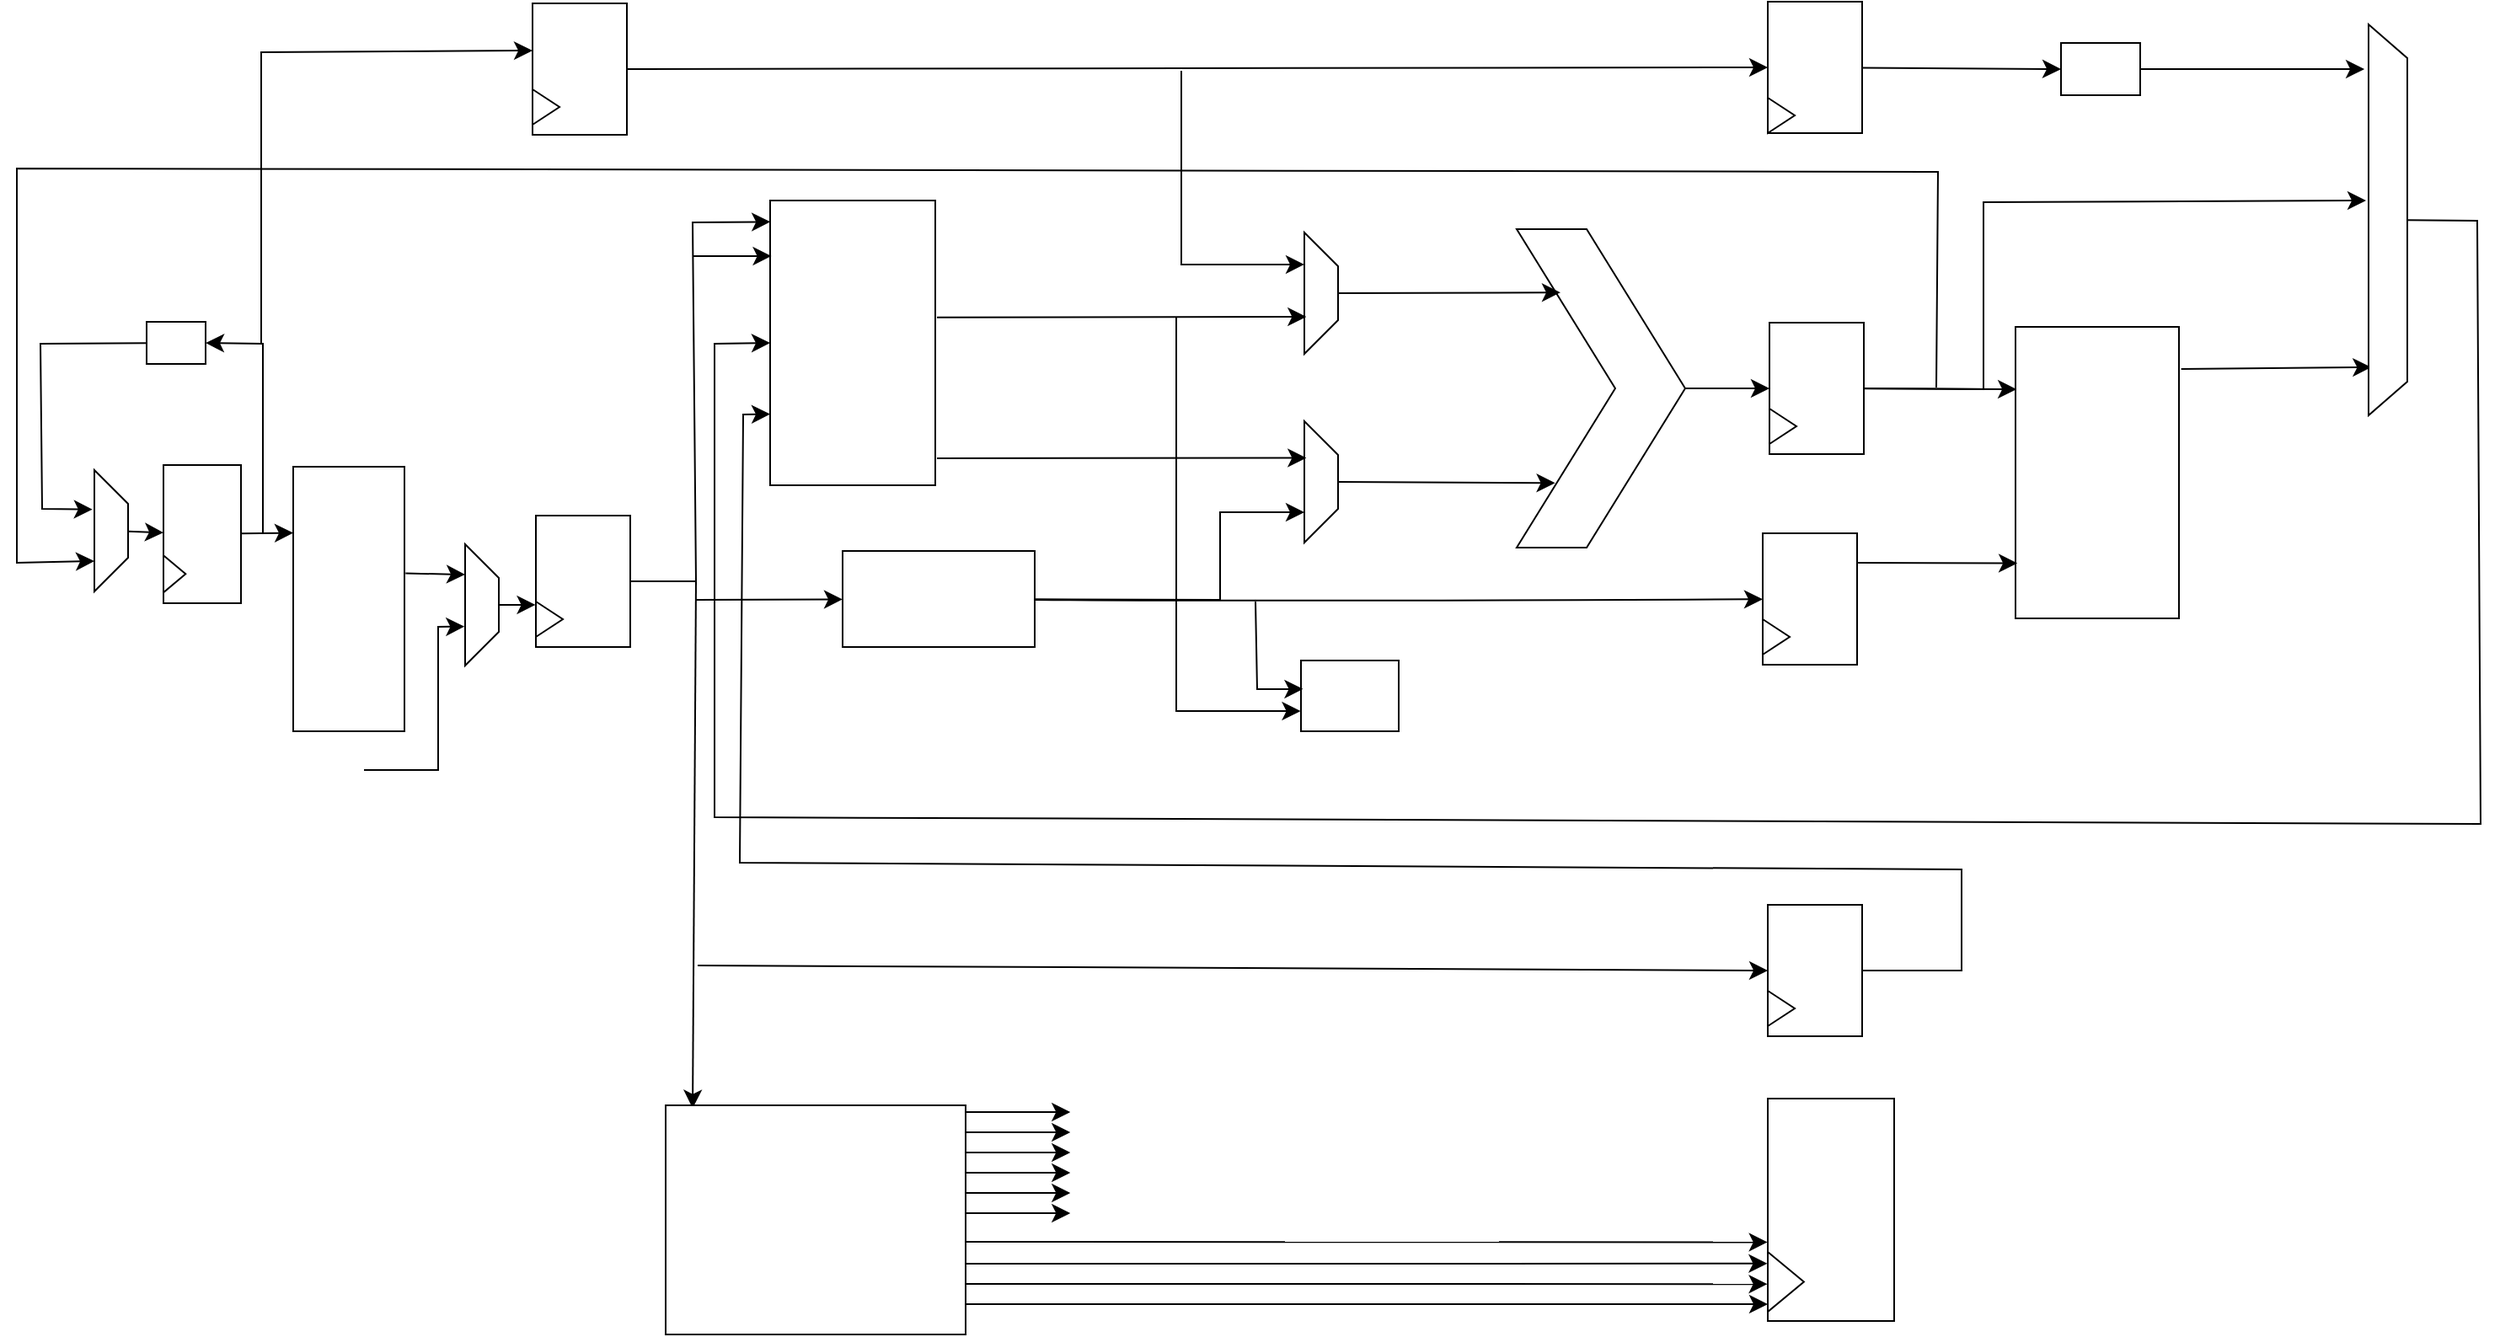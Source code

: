 <mxfile version="26.0.16">
  <diagram name="Page-1" id="RmVLblM2S5mu6TlCKGeN">
    <mxGraphModel dx="1560" dy="893" grid="0" gridSize="10" guides="1" tooltips="1" connect="1" arrows="1" fold="1" page="0" pageScale="1" pageWidth="850" pageHeight="1100" math="0" shadow="0">
      <root>
        <mxCell id="0" />
        <mxCell id="1" parent="0" />
        <mxCell id="d8O3bmcDUkVZxXgSkSSW-21" value="" style="group" vertex="1" connectable="0" parent="1">
          <mxGeometry x="114" y="339" width="46" height="82" as="geometry" />
        </mxCell>
        <mxCell id="d8O3bmcDUkVZxXgSkSSW-19" value="" style="rounded=0;whiteSpace=wrap;html=1;" vertex="1" parent="d8O3bmcDUkVZxXgSkSSW-21">
          <mxGeometry width="46" height="82" as="geometry" />
        </mxCell>
        <mxCell id="d8O3bmcDUkVZxXgSkSSW-20" value="" style="triangle;whiteSpace=wrap;html=1;" vertex="1" parent="d8O3bmcDUkVZxXgSkSSW-21">
          <mxGeometry y="53.615" width="13.143" height="22.077" as="geometry" />
        </mxCell>
        <mxCell id="d8O3bmcDUkVZxXgSkSSW-39" value="" style="edgeStyle=none;curved=1;rounded=0;orthogonalLoop=1;jettySize=auto;html=1;fontSize=12;startSize=8;endSize=8;" edge="1" parent="1" source="d8O3bmcDUkVZxXgSkSSW-33" target="d8O3bmcDUkVZxXgSkSSW-19">
          <mxGeometry relative="1" as="geometry" />
        </mxCell>
        <mxCell id="d8O3bmcDUkVZxXgSkSSW-33" value="" style="shape=trapezoid;perimeter=trapezoidPerimeter;whiteSpace=wrap;html=1;fixedSize=1;rotation=90;container=0;" vertex="1" parent="1">
          <mxGeometry x="47" y="368" width="72" height="20" as="geometry" />
        </mxCell>
        <mxCell id="d8O3bmcDUkVZxXgSkSSW-42" value="" style="rounded=0;whiteSpace=wrap;html=1;" vertex="1" parent="1">
          <mxGeometry x="104" y="254" width="35" height="25" as="geometry" />
        </mxCell>
        <mxCell id="d8O3bmcDUkVZxXgSkSSW-75" style="edgeStyle=none;curved=1;rounded=0;orthogonalLoop=1;jettySize=auto;html=1;entryX=0.25;entryY=1;entryDx=0;entryDy=0;fontSize=12;startSize=8;endSize=8;exitX=1.01;exitY=0.403;exitDx=0;exitDy=0;exitPerimeter=0;" edge="1" parent="1" source="d8O3bmcDUkVZxXgSkSSW-46" target="d8O3bmcDUkVZxXgSkSSW-73">
          <mxGeometry relative="1" as="geometry" />
        </mxCell>
        <mxCell id="d8O3bmcDUkVZxXgSkSSW-46" value="" style="rounded=0;whiteSpace=wrap;html=1;" vertex="1" parent="1">
          <mxGeometry x="191" y="340" width="66" height="157" as="geometry" />
        </mxCell>
        <mxCell id="d8O3bmcDUkVZxXgSkSSW-48" style="edgeStyle=none;curved=1;rounded=0;orthogonalLoop=1;jettySize=auto;html=1;entryX=0;entryY=0.25;entryDx=0;entryDy=0;fontSize=12;startSize=8;endSize=8;" edge="1" parent="1" source="d8O3bmcDUkVZxXgSkSSW-19" target="d8O3bmcDUkVZxXgSkSSW-46">
          <mxGeometry relative="1" as="geometry" />
        </mxCell>
        <mxCell id="d8O3bmcDUkVZxXgSkSSW-49" value="" style="rounded=0;whiteSpace=wrap;html=1;" vertex="1" parent="1">
          <mxGeometry x="474" y="182" width="98" height="169" as="geometry" />
        </mxCell>
        <mxCell id="d8O3bmcDUkVZxXgSkSSW-52" value="" style="endArrow=classic;html=1;rounded=0;fontSize=12;startSize=8;endSize=8;curved=0;entryX=0.008;entryY=0.195;entryDx=0;entryDy=0;entryPerimeter=0;" edge="1" parent="1" target="d8O3bmcDUkVZxXgSkSSW-49">
          <mxGeometry width="50" height="50" relative="1" as="geometry">
            <mxPoint x="428" y="215" as="sourcePoint" />
            <mxPoint x="435" y="220" as="targetPoint" />
            <Array as="points" />
          </mxGeometry>
        </mxCell>
        <mxCell id="d8O3bmcDUkVZxXgSkSSW-68" style="edgeStyle=none;curved=0;rounded=0;orthogonalLoop=1;jettySize=auto;html=1;fontSize=12;startSize=8;endSize=8;entryX=0.75;entryY=1;entryDx=0;entryDy=0;" edge="1" parent="1" source="d8O3bmcDUkVZxXgSkSSW-53" target="d8O3bmcDUkVZxXgSkSSW-66">
          <mxGeometry relative="1" as="geometry">
            <mxPoint x="787" y="368" as="targetPoint" />
            <Array as="points">
              <mxPoint x="741" y="419" />
              <mxPoint x="741" y="367" />
            </Array>
          </mxGeometry>
        </mxCell>
        <mxCell id="d8O3bmcDUkVZxXgSkSSW-140" style="edgeStyle=none;curved=1;rounded=0;orthogonalLoop=1;jettySize=auto;html=1;fontSize=12;startSize=8;endSize=8;" edge="1" parent="1" source="d8O3bmcDUkVZxXgSkSSW-53" target="d8O3bmcDUkVZxXgSkSSW-141">
          <mxGeometry relative="1" as="geometry">
            <mxPoint x="1036" y="420" as="targetPoint" />
            <Array as="points">
              <mxPoint x="760" y="420" />
            </Array>
          </mxGeometry>
        </mxCell>
        <mxCell id="d8O3bmcDUkVZxXgSkSSW-53" value="" style="rounded=0;whiteSpace=wrap;html=1;" vertex="1" parent="1">
          <mxGeometry x="517" y="390" width="114" height="57" as="geometry" />
        </mxCell>
        <mxCell id="d8O3bmcDUkVZxXgSkSSW-54" value="" style="endArrow=classic;html=1;rounded=0;fontSize=12;startSize=8;endSize=8;curved=1;entryX=0.09;entryY=0.013;entryDx=0;entryDy=0;entryPerimeter=0;" edge="1" parent="1" target="d8O3bmcDUkVZxXgSkSSW-63">
          <mxGeometry width="50" height="50" relative="1" as="geometry">
            <mxPoint x="430" y="408" as="sourcePoint" />
            <mxPoint x="427" y="557" as="targetPoint" />
          </mxGeometry>
        </mxCell>
        <mxCell id="d8O3bmcDUkVZxXgSkSSW-58" value="" style="group" vertex="1" connectable="0" parent="1">
          <mxGeometry x="335" y="369" width="56" height="78" as="geometry" />
        </mxCell>
        <mxCell id="d8O3bmcDUkVZxXgSkSSW-59" value="" style="rounded=0;whiteSpace=wrap;html=1;" vertex="1" parent="d8O3bmcDUkVZxXgSkSSW-58">
          <mxGeometry width="56" height="78" as="geometry" />
        </mxCell>
        <mxCell id="d8O3bmcDUkVZxXgSkSSW-60" value="" style="triangle;whiteSpace=wrap;html=1;" vertex="1" parent="d8O3bmcDUkVZxXgSkSSW-58">
          <mxGeometry y="51" width="16" height="21" as="geometry" />
        </mxCell>
        <mxCell id="d8O3bmcDUkVZxXgSkSSW-62" style="edgeStyle=none;curved=0;rounded=0;orthogonalLoop=1;jettySize=auto;html=1;entryX=0.001;entryY=0.075;entryDx=0;entryDy=0;entryPerimeter=0;fontSize=12;startSize=8;endSize=8;" edge="1" parent="1" source="d8O3bmcDUkVZxXgSkSSW-59" target="d8O3bmcDUkVZxXgSkSSW-49">
          <mxGeometry relative="1" as="geometry">
            <Array as="points">
              <mxPoint x="430" y="408" />
              <mxPoint x="428" y="195" />
            </Array>
          </mxGeometry>
        </mxCell>
        <mxCell id="d8O3bmcDUkVZxXgSkSSW-107" style="edgeStyle=none;curved=1;rounded=0;orthogonalLoop=1;jettySize=auto;html=1;fontSize=12;startSize=8;endSize=8;" edge="1" parent="1">
          <mxGeometry relative="1" as="geometry">
            <mxPoint x="1065.997" y="837.0" as="targetPoint" />
            <mxPoint x="589.28" y="837.0" as="sourcePoint" />
          </mxGeometry>
        </mxCell>
        <mxCell id="d8O3bmcDUkVZxXgSkSSW-112" style="edgeStyle=none;curved=1;rounded=0;orthogonalLoop=1;jettySize=auto;html=1;fontSize=12;startSize=8;endSize=8;" edge="1" parent="1">
          <mxGeometry relative="1" as="geometry">
            <mxPoint x="652.128" y="771" as="targetPoint" />
            <mxPoint x="590" y="771" as="sourcePoint" />
          </mxGeometry>
        </mxCell>
        <mxCell id="d8O3bmcDUkVZxXgSkSSW-63" value="" style="rounded=0;whiteSpace=wrap;html=1;" vertex="1" parent="1">
          <mxGeometry x="412" y="719" width="178" height="136" as="geometry" />
        </mxCell>
        <mxCell id="d8O3bmcDUkVZxXgSkSSW-64" value="" style="endArrow=classic;html=1;rounded=0;fontSize=12;startSize=8;endSize=8;curved=1;" edge="1" parent="1" target="d8O3bmcDUkVZxXgSkSSW-53">
          <mxGeometry width="50" height="50" relative="1" as="geometry">
            <mxPoint x="430" y="419" as="sourcePoint" />
            <mxPoint x="514" y="407" as="targetPoint" />
          </mxGeometry>
        </mxCell>
        <mxCell id="d8O3bmcDUkVZxXgSkSSW-65" value="" style="shape=trapezoid;perimeter=trapezoidPerimeter;whiteSpace=wrap;html=1;fixedSize=1;rotation=90;container=0;" vertex="1" parent="1">
          <mxGeometry x="765" y="227" width="72" height="20" as="geometry" />
        </mxCell>
        <mxCell id="d8O3bmcDUkVZxXgSkSSW-66" value="" style="shape=trapezoid;perimeter=trapezoidPerimeter;whiteSpace=wrap;html=1;fixedSize=1;rotation=90;container=0;" vertex="1" parent="1">
          <mxGeometry x="765" y="339" width="72" height="20" as="geometry" />
        </mxCell>
        <mxCell id="d8O3bmcDUkVZxXgSkSSW-69" style="edgeStyle=none;curved=1;rounded=0;orthogonalLoop=1;jettySize=auto;html=1;entryX=0.302;entryY=0.942;entryDx=0;entryDy=0;entryPerimeter=0;fontSize=12;startSize=8;endSize=8;" edge="1" parent="1" target="d8O3bmcDUkVZxXgSkSSW-66">
          <mxGeometry relative="1" as="geometry">
            <mxPoint x="573" y="335" as="sourcePoint" />
          </mxGeometry>
        </mxCell>
        <mxCell id="d8O3bmcDUkVZxXgSkSSW-70" style="edgeStyle=none;curved=1;rounded=0;orthogonalLoop=1;jettySize=auto;html=1;entryX=0.815;entryY=0.942;entryDx=0;entryDy=0;entryPerimeter=0;fontSize=12;startSize=8;endSize=8;" edge="1" parent="1">
          <mxGeometry relative="1" as="geometry">
            <mxPoint x="573" y="251.32" as="sourcePoint" />
            <mxPoint x="792.16" y="251.0" as="targetPoint" />
          </mxGeometry>
        </mxCell>
        <mxCell id="d8O3bmcDUkVZxXgSkSSW-71" style="edgeStyle=none;curved=0;rounded=0;orthogonalLoop=1;jettySize=auto;html=1;entryX=0.324;entryY=1.056;entryDx=0;entryDy=0;entryPerimeter=0;fontSize=12;startSize=8;endSize=8;" edge="1" parent="1" source="d8O3bmcDUkVZxXgSkSSW-42" target="d8O3bmcDUkVZxXgSkSSW-33">
          <mxGeometry relative="1" as="geometry">
            <Array as="points">
              <mxPoint x="41" y="267" />
              <mxPoint x="42" y="365" />
            </Array>
          </mxGeometry>
        </mxCell>
        <mxCell id="d8O3bmcDUkVZxXgSkSSW-72" value="" style="endArrow=classic;html=1;rounded=0;fontSize=12;startSize=8;endSize=8;curved=0;entryX=1;entryY=0.5;entryDx=0;entryDy=0;" edge="1" parent="1" target="d8O3bmcDUkVZxXgSkSSW-42">
          <mxGeometry width="50" height="50" relative="1" as="geometry">
            <mxPoint x="173" y="379" as="sourcePoint" />
            <mxPoint x="176" y="273" as="targetPoint" />
            <Array as="points">
              <mxPoint x="173" y="267" />
            </Array>
          </mxGeometry>
        </mxCell>
        <mxCell id="d8O3bmcDUkVZxXgSkSSW-73" value="" style="shape=trapezoid;perimeter=trapezoidPerimeter;whiteSpace=wrap;html=1;fixedSize=1;rotation=90;container=0;" vertex="1" parent="1">
          <mxGeometry x="267" y="412" width="72" height="20" as="geometry" />
        </mxCell>
        <mxCell id="d8O3bmcDUkVZxXgSkSSW-74" style="edgeStyle=none;curved=1;rounded=0;orthogonalLoop=1;jettySize=auto;html=1;entryX=-0.004;entryY=0.679;entryDx=0;entryDy=0;entryPerimeter=0;fontSize=12;startSize=8;endSize=8;" edge="1" parent="1" source="d8O3bmcDUkVZxXgSkSSW-73" target="d8O3bmcDUkVZxXgSkSSW-59">
          <mxGeometry relative="1" as="geometry" />
        </mxCell>
        <mxCell id="d8O3bmcDUkVZxXgSkSSW-76" value="" style="endArrow=classic;html=1;rounded=0;fontSize=12;startSize=8;endSize=8;curved=0;entryX=0.678;entryY=1.017;entryDx=0;entryDy=0;entryPerimeter=0;" edge="1" parent="1" target="d8O3bmcDUkVZxXgSkSSW-73">
          <mxGeometry width="50" height="50" relative="1" as="geometry">
            <mxPoint x="233" y="520" as="sourcePoint" />
            <mxPoint x="281" y="497" as="targetPoint" />
            <Array as="points">
              <mxPoint x="277" y="520" />
              <mxPoint x="277" y="435" />
            </Array>
          </mxGeometry>
        </mxCell>
        <mxCell id="d8O3bmcDUkVZxXgSkSSW-77" value="" style="group" vertex="1" connectable="0" parent="1">
          <mxGeometry x="333" y="65" width="56" height="78" as="geometry" />
        </mxCell>
        <mxCell id="d8O3bmcDUkVZxXgSkSSW-78" value="" style="rounded=0;whiteSpace=wrap;html=1;" vertex="1" parent="d8O3bmcDUkVZxXgSkSSW-77">
          <mxGeometry width="56" height="78" as="geometry" />
        </mxCell>
        <mxCell id="d8O3bmcDUkVZxXgSkSSW-79" value="" style="triangle;whiteSpace=wrap;html=1;" vertex="1" parent="d8O3bmcDUkVZxXgSkSSW-77">
          <mxGeometry y="51" width="16" height="21" as="geometry" />
        </mxCell>
        <mxCell id="d8O3bmcDUkVZxXgSkSSW-80" value="" style="endArrow=classic;html=1;rounded=0;fontSize=12;startSize=8;endSize=8;curved=0;entryX=0;entryY=0.372;entryDx=0;entryDy=0;entryPerimeter=0;" edge="1" parent="1">
          <mxGeometry width="50" height="50" relative="1" as="geometry">
            <mxPoint x="172" y="266.98" as="sourcePoint" />
            <mxPoint x="333" y="92.996" as="targetPoint" />
            <Array as="points">
              <mxPoint x="172" y="93.98" />
            </Array>
          </mxGeometry>
        </mxCell>
        <mxCell id="d8O3bmcDUkVZxXgSkSSW-91" style="edgeStyle=none;curved=1;rounded=0;orthogonalLoop=1;jettySize=auto;html=1;exitX=1;exitY=0.5;exitDx=0;exitDy=0;fontSize=12;startSize=8;endSize=8;entryX=0;entryY=0.5;entryDx=0;entryDy=0;" edge="1" parent="1" source="d8O3bmcDUkVZxXgSkSSW-82" target="d8O3bmcDUkVZxXgSkSSW-89">
          <mxGeometry relative="1" as="geometry">
            <mxPoint x="1072.718" y="293.75" as="targetPoint" />
          </mxGeometry>
        </mxCell>
        <mxCell id="d8O3bmcDUkVZxXgSkSSW-82" value="" style="shape=step;perimeter=stepPerimeter;whiteSpace=wrap;html=1;fixedSize=1;size=58.483;" vertex="1" parent="1">
          <mxGeometry x="917" y="199" width="100" height="189" as="geometry" />
        </mxCell>
        <mxCell id="d8O3bmcDUkVZxXgSkSSW-83" style="edgeStyle=none;curved=1;rounded=0;orthogonalLoop=1;jettySize=auto;html=1;entryX=0.26;entryY=0.199;entryDx=0;entryDy=0;entryPerimeter=0;fontSize=12;startSize=8;endSize=8;" edge="1" parent="1" source="d8O3bmcDUkVZxXgSkSSW-65" target="d8O3bmcDUkVZxXgSkSSW-82">
          <mxGeometry relative="1" as="geometry" />
        </mxCell>
        <mxCell id="d8O3bmcDUkVZxXgSkSSW-84" style="edgeStyle=none;curved=1;rounded=0;orthogonalLoop=1;jettySize=auto;html=1;exitX=0.5;exitY=0;exitDx=0;exitDy=0;entryX=0.228;entryY=0.797;entryDx=0;entryDy=0;entryPerimeter=0;fontSize=12;startSize=8;endSize=8;" edge="1" parent="1" source="d8O3bmcDUkVZxXgSkSSW-66" target="d8O3bmcDUkVZxXgSkSSW-82">
          <mxGeometry relative="1" as="geometry" />
        </mxCell>
        <mxCell id="d8O3bmcDUkVZxXgSkSSW-88" value="" style="group" vertex="1" connectable="0" parent="1">
          <mxGeometry x="1067" y="254.5" width="56" height="78" as="geometry" />
        </mxCell>
        <mxCell id="d8O3bmcDUkVZxXgSkSSW-89" value="" style="rounded=0;whiteSpace=wrap;html=1;" vertex="1" parent="d8O3bmcDUkVZxXgSkSSW-88">
          <mxGeometry width="56" height="78" as="geometry" />
        </mxCell>
        <mxCell id="d8O3bmcDUkVZxXgSkSSW-90" value="" style="triangle;whiteSpace=wrap;html=1;" vertex="1" parent="d8O3bmcDUkVZxXgSkSSW-88">
          <mxGeometry y="51" width="16" height="21" as="geometry" />
        </mxCell>
        <mxCell id="d8O3bmcDUkVZxXgSkSSW-92" value="" style="group" vertex="1" connectable="0" parent="1">
          <mxGeometry x="1066" y="70" width="56" height="78" as="geometry" />
        </mxCell>
        <mxCell id="d8O3bmcDUkVZxXgSkSSW-93" value="" style="rounded=0;whiteSpace=wrap;html=1;" vertex="1" parent="d8O3bmcDUkVZxXgSkSSW-92">
          <mxGeometry y="-6" width="56" height="78" as="geometry" />
        </mxCell>
        <mxCell id="d8O3bmcDUkVZxXgSkSSW-94" value="" style="triangle;whiteSpace=wrap;html=1;" vertex="1" parent="d8O3bmcDUkVZxXgSkSSW-92">
          <mxGeometry y="51" width="16" height="21" as="geometry" />
        </mxCell>
        <mxCell id="d8O3bmcDUkVZxXgSkSSW-95" style="edgeStyle=none;curved=1;rounded=0;orthogonalLoop=1;jettySize=auto;html=1;entryX=0;entryY=0.5;entryDx=0;entryDy=0;fontSize=12;startSize=8;endSize=8;" edge="1" parent="1" source="d8O3bmcDUkVZxXgSkSSW-78" target="d8O3bmcDUkVZxXgSkSSW-93">
          <mxGeometry relative="1" as="geometry" />
        </mxCell>
        <mxCell id="d8O3bmcDUkVZxXgSkSSW-102" value="" style="endArrow=classic;html=1;rounded=0;fontSize=12;startSize=8;endSize=8;curved=0;entryX=0.347;entryY=1;entryDx=0;entryDy=0;entryPerimeter=0;" edge="1" parent="1">
          <mxGeometry width="50" height="50" relative="1" as="geometry">
            <mxPoint x="718" y="105" as="sourcePoint" />
            <mxPoint x="791" y="219.984" as="targetPoint" />
            <Array as="points">
              <mxPoint x="718" y="220" />
            </Array>
          </mxGeometry>
        </mxCell>
        <mxCell id="d8O3bmcDUkVZxXgSkSSW-104" value="" style="group" vertex="1" connectable="0" parent="1">
          <mxGeometry x="1066" y="715" width="75" height="132" as="geometry" />
        </mxCell>
        <mxCell id="d8O3bmcDUkVZxXgSkSSW-105" value="" style="rounded=0;whiteSpace=wrap;html=1;" vertex="1" parent="d8O3bmcDUkVZxXgSkSSW-104">
          <mxGeometry width="75" height="132" as="geometry" />
        </mxCell>
        <mxCell id="d8O3bmcDUkVZxXgSkSSW-108" style="edgeStyle=none;curved=1;rounded=0;orthogonalLoop=1;jettySize=auto;html=1;fontSize=12;startSize=8;endSize=8;entryX=-0.003;entryY=0.834;entryDx=0;entryDy=0;entryPerimeter=0;" edge="1" parent="1" target="d8O3bmcDUkVZxXgSkSSW-105">
          <mxGeometry relative="1" as="geometry">
            <mxPoint x="1063" y="825" as="targetPoint" />
            <mxPoint x="590" y="825" as="sourcePoint" />
          </mxGeometry>
        </mxCell>
        <mxCell id="d8O3bmcDUkVZxXgSkSSW-109" style="edgeStyle=none;curved=1;rounded=0;orthogonalLoop=1;jettySize=auto;html=1;fontSize=12;startSize=8;endSize=8;entryX=-0.004;entryY=0.704;entryDx=0;entryDy=0;entryPerimeter=0;" edge="1" parent="1">
          <mxGeometry relative="1" as="geometry">
            <mxPoint x="1065.7" y="812.928" as="targetPoint" />
            <mxPoint x="590" y="813" as="sourcePoint" />
          </mxGeometry>
        </mxCell>
        <mxCell id="d8O3bmcDUkVZxXgSkSSW-110" style="edgeStyle=none;curved=1;rounded=0;orthogonalLoop=1;jettySize=auto;html=1;fontSize=12;startSize=8;endSize=8;entryX=-0.002;entryY=0.585;entryDx=0;entryDy=0;entryPerimeter=0;" edge="1" parent="1">
          <mxGeometry relative="1" as="geometry">
            <mxPoint x="1065.85" y="800.22" as="targetPoint" />
            <mxPoint x="590" y="800" as="sourcePoint" />
          </mxGeometry>
        </mxCell>
        <mxCell id="d8O3bmcDUkVZxXgSkSSW-106" value="" style="triangle;whiteSpace=wrap;html=1;" vertex="1" parent="1">
          <mxGeometry x="1066" y="805.998" width="21.429" height="35.538" as="geometry" />
        </mxCell>
        <mxCell id="d8O3bmcDUkVZxXgSkSSW-113" style="edgeStyle=none;curved=1;rounded=0;orthogonalLoop=1;jettySize=auto;html=1;fontSize=12;startSize=8;endSize=8;" edge="1" parent="1">
          <mxGeometry relative="1" as="geometry">
            <mxPoint x="652.128" y="747" as="targetPoint" />
            <mxPoint x="590" y="747" as="sourcePoint" />
          </mxGeometry>
        </mxCell>
        <mxCell id="d8O3bmcDUkVZxXgSkSSW-114" style="edgeStyle=none;curved=1;rounded=0;orthogonalLoop=1;jettySize=auto;html=1;fontSize=12;startSize=8;endSize=8;" edge="1" parent="1">
          <mxGeometry relative="1" as="geometry">
            <mxPoint x="652.128" y="735" as="targetPoint" />
            <mxPoint x="590" y="735" as="sourcePoint" />
          </mxGeometry>
        </mxCell>
        <mxCell id="d8O3bmcDUkVZxXgSkSSW-115" style="edgeStyle=none;curved=1;rounded=0;orthogonalLoop=1;jettySize=auto;html=1;fontSize=12;startSize=8;endSize=8;" edge="1" parent="1">
          <mxGeometry relative="1" as="geometry">
            <mxPoint x="652.128" y="723" as="targetPoint" />
            <mxPoint x="590" y="723" as="sourcePoint" />
          </mxGeometry>
        </mxCell>
        <mxCell id="d8O3bmcDUkVZxXgSkSSW-116" style="edgeStyle=none;curved=1;rounded=0;orthogonalLoop=1;jettySize=auto;html=1;fontSize=12;startSize=8;endSize=8;" edge="1" parent="1">
          <mxGeometry relative="1" as="geometry">
            <mxPoint x="652.128" y="759" as="targetPoint" />
            <mxPoint x="590" y="759" as="sourcePoint" />
          </mxGeometry>
        </mxCell>
        <mxCell id="d8O3bmcDUkVZxXgSkSSW-117" style="edgeStyle=none;curved=1;rounded=0;orthogonalLoop=1;jettySize=auto;html=1;fontSize=12;startSize=8;endSize=8;" edge="1" parent="1">
          <mxGeometry relative="1" as="geometry">
            <mxPoint x="652.128" y="783" as="targetPoint" />
            <mxPoint x="590" y="783" as="sourcePoint" />
          </mxGeometry>
        </mxCell>
        <mxCell id="d8O3bmcDUkVZxXgSkSSW-129" style="edgeStyle=none;curved=1;rounded=0;orthogonalLoop=1;jettySize=auto;html=1;entryX=0.877;entryY=0.928;entryDx=0;entryDy=0;fontSize=12;startSize=8;endSize=8;exitX=0.993;exitY=0.092;exitDx=0;exitDy=0;exitPerimeter=0;entryPerimeter=0;" edge="1" parent="1" target="d8O3bmcDUkVZxXgSkSSW-122">
          <mxGeometry relative="1" as="geometry">
            <mxPoint x="1311.321" y="281.984" as="sourcePoint" />
            <mxPoint x="1423.282" y="279.004" as="targetPoint" />
          </mxGeometry>
        </mxCell>
        <mxCell id="d8O3bmcDUkVZxXgSkSSW-119" value="" style="rounded=0;whiteSpace=wrap;html=1;" vertex="1" parent="1">
          <mxGeometry x="1213" y="257" width="97" height="173" as="geometry" />
        </mxCell>
        <mxCell id="d8O3bmcDUkVZxXgSkSSW-120" style="edgeStyle=none;curved=1;rounded=0;orthogonalLoop=1;jettySize=auto;html=1;entryX=0.006;entryY=0.214;entryDx=0;entryDy=0;entryPerimeter=0;fontSize=12;startSize=8;endSize=8;" edge="1" parent="1" source="d8O3bmcDUkVZxXgSkSSW-89" target="d8O3bmcDUkVZxXgSkSSW-119">
          <mxGeometry relative="1" as="geometry" />
        </mxCell>
        <mxCell id="d8O3bmcDUkVZxXgSkSSW-137" style="edgeStyle=none;curved=0;rounded=0;orthogonalLoop=1;jettySize=auto;html=1;entryX=0;entryY=0.5;entryDx=0;entryDy=0;fontSize=12;startSize=8;endSize=8;" edge="1" parent="1" source="d8O3bmcDUkVZxXgSkSSW-122" target="d8O3bmcDUkVZxXgSkSSW-49">
          <mxGeometry relative="1" as="geometry">
            <Array as="points">
              <mxPoint x="1487" y="194" />
              <mxPoint x="1489" y="552" />
              <mxPoint x="441" y="548" />
              <mxPoint x="441" y="267" />
            </Array>
          </mxGeometry>
        </mxCell>
        <mxCell id="d8O3bmcDUkVZxXgSkSSW-122" value="" style="shape=trapezoid;perimeter=trapezoidPerimeter;whiteSpace=wrap;html=1;fixedSize=1;rotation=90;container=0;" vertex="1" parent="1">
          <mxGeometry x="1318" y="182" width="232" height="23" as="geometry" />
        </mxCell>
        <mxCell id="d8O3bmcDUkVZxXgSkSSW-126" style="edgeStyle=none;curved=1;rounded=0;orthogonalLoop=1;jettySize=auto;html=1;fontSize=12;startSize=8;endSize=8;" edge="1" parent="1" source="d8O3bmcDUkVZxXgSkSSW-123">
          <mxGeometry relative="1" as="geometry">
            <mxPoint x="1420.053" y="104" as="targetPoint" />
          </mxGeometry>
        </mxCell>
        <mxCell id="d8O3bmcDUkVZxXgSkSSW-123" value="" style="rounded=0;whiteSpace=wrap;html=1;" vertex="1" parent="1">
          <mxGeometry x="1240" y="88.5" width="47" height="31" as="geometry" />
        </mxCell>
        <mxCell id="d8O3bmcDUkVZxXgSkSSW-125" style="edgeStyle=none;curved=1;rounded=0;orthogonalLoop=1;jettySize=auto;html=1;entryX=0;entryY=0.5;entryDx=0;entryDy=0;fontSize=12;startSize=8;endSize=8;" edge="1" parent="1" source="d8O3bmcDUkVZxXgSkSSW-93" target="d8O3bmcDUkVZxXgSkSSW-123">
          <mxGeometry relative="1" as="geometry" />
        </mxCell>
        <mxCell id="d8O3bmcDUkVZxXgSkSSW-127" style="edgeStyle=none;curved=0;rounded=0;orthogonalLoop=1;jettySize=auto;html=1;fontSize=12;startSize=8;endSize=8;exitX=1;exitY=0.5;exitDx=0;exitDy=0;" edge="1" parent="1" source="d8O3bmcDUkVZxXgSkSSW-89">
          <mxGeometry relative="1" as="geometry">
            <mxPoint x="1123" y="278.641" as="sourcePoint" />
            <mxPoint x="1421" y="182" as="targetPoint" />
            <Array as="points">
              <mxPoint x="1194" y="294" />
              <mxPoint x="1194" y="183" />
            </Array>
          </mxGeometry>
        </mxCell>
        <mxCell id="d8O3bmcDUkVZxXgSkSSW-132" value="" style="group" vertex="1" connectable="0" parent="1">
          <mxGeometry x="1066" y="600" width="56" height="78" as="geometry" />
        </mxCell>
        <mxCell id="d8O3bmcDUkVZxXgSkSSW-133" value="" style="rounded=0;whiteSpace=wrap;html=1;" vertex="1" parent="d8O3bmcDUkVZxXgSkSSW-132">
          <mxGeometry width="56" height="78" as="geometry" />
        </mxCell>
        <mxCell id="d8O3bmcDUkVZxXgSkSSW-134" value="" style="triangle;whiteSpace=wrap;html=1;" vertex="1" parent="d8O3bmcDUkVZxXgSkSSW-132">
          <mxGeometry y="51" width="16" height="21" as="geometry" />
        </mxCell>
        <mxCell id="d8O3bmcDUkVZxXgSkSSW-135" value="" style="endArrow=classic;html=1;rounded=0;fontSize=12;startSize=8;endSize=8;curved=1;entryX=0;entryY=0.5;entryDx=0;entryDy=0;" edge="1" parent="1" target="d8O3bmcDUkVZxXgSkSSW-133">
          <mxGeometry width="50" height="50" relative="1" as="geometry">
            <mxPoint x="431" y="636" as="sourcePoint" />
            <mxPoint x="795" y="593" as="targetPoint" />
          </mxGeometry>
        </mxCell>
        <mxCell id="d8O3bmcDUkVZxXgSkSSW-136" style="edgeStyle=none;curved=0;rounded=0;orthogonalLoop=1;jettySize=auto;html=1;exitX=1;exitY=0.5;exitDx=0;exitDy=0;entryX=0;entryY=0.75;entryDx=0;entryDy=0;fontSize=12;startSize=8;endSize=8;" edge="1" parent="1" source="d8O3bmcDUkVZxXgSkSSW-133" target="d8O3bmcDUkVZxXgSkSSW-49">
          <mxGeometry relative="1" as="geometry">
            <Array as="points">
              <mxPoint x="1181" y="639" />
              <mxPoint x="1181" y="579" />
              <mxPoint x="456" y="575" />
              <mxPoint x="458" y="309" />
            </Array>
          </mxGeometry>
        </mxCell>
        <mxCell id="d8O3bmcDUkVZxXgSkSSW-138" value="" style="rounded=0;whiteSpace=wrap;html=1;" vertex="1" parent="1">
          <mxGeometry x="789" y="455" width="58" height="42" as="geometry" />
        </mxCell>
        <mxCell id="d8O3bmcDUkVZxXgSkSSW-139" value="" style="endArrow=classic;html=1;rounded=0;fontSize=12;startSize=8;endSize=8;curved=0;entryX=-0.004;entryY=0.715;entryDx=0;entryDy=0;entryPerimeter=0;" edge="1" parent="1" target="d8O3bmcDUkVZxXgSkSSW-138">
          <mxGeometry width="50" height="50" relative="1" as="geometry">
            <mxPoint x="715" y="251" as="sourcePoint" />
            <mxPoint x="743" y="485.5" as="targetPoint" />
            <Array as="points">
              <mxPoint x="715" y="485" />
            </Array>
          </mxGeometry>
        </mxCell>
        <mxCell id="d8O3bmcDUkVZxXgSkSSW-141" value="" style="group" vertex="1" connectable="0" parent="1">
          <mxGeometry x="1063" y="379.5" width="56" height="78" as="geometry" />
        </mxCell>
        <mxCell id="d8O3bmcDUkVZxXgSkSSW-142" value="" style="rounded=0;whiteSpace=wrap;html=1;" vertex="1" parent="d8O3bmcDUkVZxXgSkSSW-141">
          <mxGeometry width="56" height="78" as="geometry" />
        </mxCell>
        <mxCell id="d8O3bmcDUkVZxXgSkSSW-143" value="" style="triangle;whiteSpace=wrap;html=1;" vertex="1" parent="d8O3bmcDUkVZxXgSkSSW-141">
          <mxGeometry y="51" width="16" height="21" as="geometry" />
        </mxCell>
        <mxCell id="d8O3bmcDUkVZxXgSkSSW-144" style="edgeStyle=none;curved=1;rounded=0;orthogonalLoop=1;jettySize=auto;html=1;fontSize=12;startSize=8;endSize=8;exitX=1.01;exitY=0.224;exitDx=0;exitDy=0;exitPerimeter=0;entryX=0.011;entryY=0.811;entryDx=0;entryDy=0;entryPerimeter=0;" edge="1" parent="1" source="d8O3bmcDUkVZxXgSkSSW-142" target="d8O3bmcDUkVZxXgSkSSW-119">
          <mxGeometry relative="1" as="geometry">
            <mxPoint x="1210" y="414" as="targetPoint" />
            <Array as="points" />
          </mxGeometry>
        </mxCell>
        <mxCell id="d8O3bmcDUkVZxXgSkSSW-145" value="" style="endArrow=classic;html=1;rounded=0;fontSize=12;startSize=8;endSize=8;curved=0;entryX=0.021;entryY=0.403;entryDx=0;entryDy=0;entryPerimeter=0;" edge="1" parent="1" target="d8O3bmcDUkVZxXgSkSSW-138">
          <mxGeometry width="50" height="50" relative="1" as="geometry">
            <mxPoint x="762" y="420" as="sourcePoint" />
            <mxPoint x="782" y="405" as="targetPoint" />
            <Array as="points">
              <mxPoint x="763" y="472" />
            </Array>
          </mxGeometry>
        </mxCell>
        <mxCell id="d8O3bmcDUkVZxXgSkSSW-146" value="" style="endArrow=classic;html=1;rounded=0;fontSize=12;startSize=8;endSize=8;curved=0;entryX=0.75;entryY=1;entryDx=0;entryDy=0;" edge="1" parent="1" target="d8O3bmcDUkVZxXgSkSSW-33">
          <mxGeometry width="50" height="50" relative="1" as="geometry">
            <mxPoint x="1166" y="293" as="sourcePoint" />
            <mxPoint x="1191" y="161" as="targetPoint" />
            <Array as="points">
              <mxPoint x="1167" y="165" />
              <mxPoint x="27" y="163" />
              <mxPoint x="27" y="397" />
            </Array>
          </mxGeometry>
        </mxCell>
      </root>
    </mxGraphModel>
  </diagram>
</mxfile>

